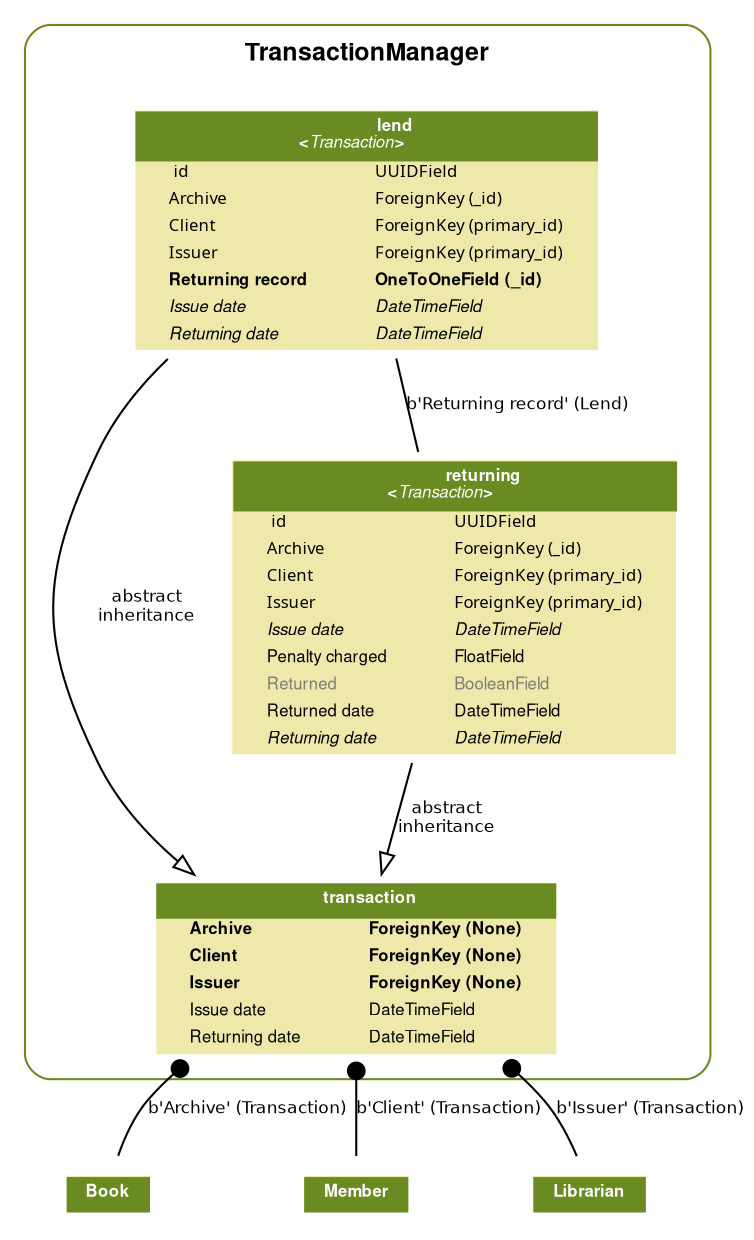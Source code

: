digraph model_graph {
  // Dotfile by Django-Extensions graph_models
  // Created: 2017-11-10 12:51
  // Cli Options: --layout circo TransactionManager --pydot --group-models --verbose-names

  fontname = "Helvetica"
  fontsize = 8
  splines  = true

  node [
    fontname = "Helvetica"
    fontsize = 8
    shape = "plaintext"
  ]

  edge [
    fontname = "Helvetica"
    fontsize = 8
  ]

  // Labels
  subgraph cluster_TransactionManager {
    label=<
          <TABLE BORDER="0" CELLBORDER="0" CELLSPACING="0">
          <TR><TD COLSPAN="2" CELLPADDING="4" ALIGN="CENTER">
          <FONT FACE="Helvetica Bold" COLOR="Black" POINT-SIZE="12">
          TransactionManager
          </FONT>
          </TD></TR>
          </TABLE>
          >
    color=olivedrab4
    style="rounded"
  
    TransactionManager_models_Transaction [label=<
      <TABLE BGCOLOR="palegoldenrod" BORDER="0" CELLBORDER="0" CELLSPACING="0">
      <TR><TD COLSPAN="2" CELLPADDING="4" ALIGN="CENTER" BGCOLOR="olivedrab4">
      <FONT FACE="Helvetica Bold" COLOR="white">
      transaction
      </FONT></TD></TR>
    
      <TR><TD ALIGN="LEFT" BORDER="0">
      <FONT FACE="Helvetica Bold">Archive</FONT>
      </TD><TD ALIGN="LEFT">
      <FONT FACE="Helvetica Bold">ForeignKey (None)</FONT>
      </TD></TR>
    
      <TR><TD ALIGN="LEFT" BORDER="0">
      <FONT FACE="Helvetica Bold">Client</FONT>
      </TD><TD ALIGN="LEFT">
      <FONT FACE="Helvetica Bold">ForeignKey (None)</FONT>
      </TD></TR>
    
      <TR><TD ALIGN="LEFT" BORDER="0">
      <FONT FACE="Helvetica Bold">Issuer</FONT>
      </TD><TD ALIGN="LEFT">
      <FONT FACE="Helvetica Bold">ForeignKey (None)</FONT>
      </TD></TR>
    
      <TR><TD ALIGN="LEFT" BORDER="0">
      <FONT FACE="Helvetica ">Issue date</FONT>
      </TD><TD ALIGN="LEFT">
      <FONT FACE="Helvetica ">DateTimeField</FONT>
      </TD></TR>
    
      <TR><TD ALIGN="LEFT" BORDER="0">
      <FONT FACE="Helvetica ">Returning date</FONT>
      </TD><TD ALIGN="LEFT">
      <FONT FACE="Helvetica ">DateTimeField</FONT>
      </TD></TR>
    
      </TABLE>
      >]
  
    TransactionManager_models_Returning [label=<
      <TABLE BGCOLOR="palegoldenrod" BORDER="0" CELLBORDER="0" CELLSPACING="0">
      <TR><TD COLSPAN="2" CELLPADDING="4" ALIGN="CENTER" BGCOLOR="olivedrab4">
      <FONT FACE="Helvetica Bold" COLOR="white">
      returning<BR/>&lt;<FONT FACE="Helvetica Italic">Transaction</FONT>&gt;
      </FONT></TD></TR>
    
      <TR><TD ALIGN="LEFT" BORDER="0">
      <FONT FACE="Helvetica ItalicBold"> id</FONT>
      </TD><TD ALIGN="LEFT">
      <FONT FACE="Helvetica ItalicBold">UUIDField</FONT>
      </TD></TR>
    
      <TR><TD ALIGN="LEFT" BORDER="0">
      <FONT FACE="Helvetica ItalicBold">Archive</FONT>
      </TD><TD ALIGN="LEFT">
      <FONT FACE="Helvetica ItalicBold">ForeignKey (_id)</FONT>
      </TD></TR>
    
      <TR><TD ALIGN="LEFT" BORDER="0">
      <FONT FACE="Helvetica ItalicBold">Client</FONT>
      </TD><TD ALIGN="LEFT">
      <FONT FACE="Helvetica ItalicBold">ForeignKey (primary_id)</FONT>
      </TD></TR>
    
      <TR><TD ALIGN="LEFT" BORDER="0">
      <FONT FACE="Helvetica ItalicBold">Issuer</FONT>
      </TD><TD ALIGN="LEFT">
      <FONT FACE="Helvetica ItalicBold">ForeignKey (primary_id)</FONT>
      </TD></TR>
    
      <TR><TD ALIGN="LEFT" BORDER="0">
      <FONT FACE="Helvetica Italic">Issue date</FONT>
      </TD><TD ALIGN="LEFT">
      <FONT FACE="Helvetica Italic">DateTimeField</FONT>
      </TD></TR>
    
      <TR><TD ALIGN="LEFT" BORDER="0">
      <FONT FACE="Helvetica ">Penalty charged</FONT>
      </TD><TD ALIGN="LEFT">
      <FONT FACE="Helvetica ">FloatField</FONT>
      </TD></TR>
    
      <TR><TD ALIGN="LEFT" BORDER="0">
      <FONT COLOR="#7B7B7B" FACE="Helvetica ">Returned</FONT>
      </TD><TD ALIGN="LEFT">
      <FONT COLOR="#7B7B7B" FACE="Helvetica ">BooleanField</FONT>
      </TD></TR>
    
      <TR><TD ALIGN="LEFT" BORDER="0">
      <FONT FACE="Helvetica ">Returned date</FONT>
      </TD><TD ALIGN="LEFT">
      <FONT FACE="Helvetica ">DateTimeField</FONT>
      </TD></TR>
    
      <TR><TD ALIGN="LEFT" BORDER="0">
      <FONT FACE="Helvetica Italic">Returning date</FONT>
      </TD><TD ALIGN="LEFT">
      <FONT FACE="Helvetica Italic">DateTimeField</FONT>
      </TD></TR>
    
      </TABLE>
      >]
  
    TransactionManager_models_Lend [label=<
      <TABLE BGCOLOR="palegoldenrod" BORDER="0" CELLBORDER="0" CELLSPACING="0">
      <TR><TD COLSPAN="2" CELLPADDING="4" ALIGN="CENTER" BGCOLOR="olivedrab4">
      <FONT FACE="Helvetica Bold" COLOR="white">
      lend<BR/>&lt;<FONT FACE="Helvetica Italic">Transaction</FONT>&gt;
      </FONT></TD></TR>
    
      <TR><TD ALIGN="LEFT" BORDER="0">
      <FONT FACE="Helvetica ItalicBold"> id</FONT>
      </TD><TD ALIGN="LEFT">
      <FONT FACE="Helvetica ItalicBold">UUIDField</FONT>
      </TD></TR>
    
      <TR><TD ALIGN="LEFT" BORDER="0">
      <FONT FACE="Helvetica ItalicBold">Archive</FONT>
      </TD><TD ALIGN="LEFT">
      <FONT FACE="Helvetica ItalicBold">ForeignKey (_id)</FONT>
      </TD></TR>
    
      <TR><TD ALIGN="LEFT" BORDER="0">
      <FONT FACE="Helvetica ItalicBold">Client</FONT>
      </TD><TD ALIGN="LEFT">
      <FONT FACE="Helvetica ItalicBold">ForeignKey (primary_id)</FONT>
      </TD></TR>
    
      <TR><TD ALIGN="LEFT" BORDER="0">
      <FONT FACE="Helvetica ItalicBold">Issuer</FONT>
      </TD><TD ALIGN="LEFT">
      <FONT FACE="Helvetica ItalicBold">ForeignKey (primary_id)</FONT>
      </TD></TR>
    
      <TR><TD ALIGN="LEFT" BORDER="0">
      <FONT FACE="Helvetica Bold">Returning record</FONT>
      </TD><TD ALIGN="LEFT">
      <FONT FACE="Helvetica Bold">OneToOneField (_id)</FONT>
      </TD></TR>
    
      <TR><TD ALIGN="LEFT" BORDER="0">
      <FONT FACE="Helvetica Italic">Issue date</FONT>
      </TD><TD ALIGN="LEFT">
      <FONT FACE="Helvetica Italic">DateTimeField</FONT>
      </TD></TR>
    
      <TR><TD ALIGN="LEFT" BORDER="0">
      <FONT FACE="Helvetica Italic">Returning date</FONT>
      </TD><TD ALIGN="LEFT">
      <FONT FACE="Helvetica Italic">DateTimeField</FONT>
      </TD></TR>
    
      </TABLE>
      >]

  }


  // Relations
  BookManager_models_Book [label=<
  <TABLE BGCOLOR="palegoldenrod" BORDER="0" CELLBORDER="0" CELLSPACING="0">
  <TR><TD COLSPAN="2" CELLPADDING="4" ALIGN="CENTER" BGCOLOR="olivedrab4">
  <FONT FACE="Helvetica Bold" COLOR="white">Book</FONT>
  </TD></TR>
  </TABLE>
  >]
  TransactionManager_models_Transaction -> BookManager_models_Book
  [label="b&#39;Archive&#39; (Transaction)"] [arrowhead=none, arrowtail=dot, dir=both];
  UserManager_models_Member [label=<
  <TABLE BGCOLOR="palegoldenrod" BORDER="0" CELLBORDER="0" CELLSPACING="0">
  <TR><TD COLSPAN="2" CELLPADDING="4" ALIGN="CENTER" BGCOLOR="olivedrab4">
  <FONT FACE="Helvetica Bold" COLOR="white">Member</FONT>
  </TD></TR>
  </TABLE>
  >]
  TransactionManager_models_Transaction -> UserManager_models_Member
  [label="b&#39;Client&#39; (Transaction)"] [arrowhead=none, arrowtail=dot, dir=both];
  UserManager_models_Librarian [label=<
  <TABLE BGCOLOR="palegoldenrod" BORDER="0" CELLBORDER="0" CELLSPACING="0">
  <TR><TD COLSPAN="2" CELLPADDING="4" ALIGN="CENTER" BGCOLOR="olivedrab4">
  <FONT FACE="Helvetica Bold" COLOR="white">Librarian</FONT>
  </TD></TR>
  </TABLE>
  >]
  TransactionManager_models_Transaction -> UserManager_models_Librarian
  [label="b&#39;Issuer&#39; (Transaction)"] [arrowhead=none, arrowtail=dot, dir=both];

  TransactionManager_models_Returning -> TransactionManager_models_Transaction
  [label="abstract\ninheritance"] [arrowhead=empty, arrowtail=none, dir=both];

  TransactionManager_models_Lend -> TransactionManager_models_Returning
  [label="b&#39;Returning record&#39; (Lend)"] [arrowhead=none, arrowtail=none, dir=both];

  TransactionManager_models_Lend -> TransactionManager_models_Transaction
  [label="abstract\ninheritance"] [arrowhead=empty, arrowtail=none, dir=both];


}


